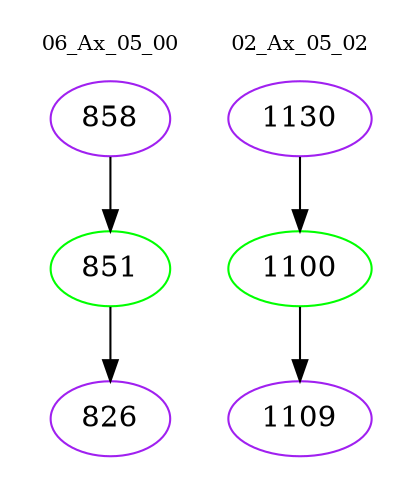 digraph{
subgraph cluster_0 {
color = white
label = "06_Ax_05_00";
fontsize=10;
T0_858 [label="858", color="purple"]
T0_858 -> T0_851 [color="black"]
T0_851 [label="851", color="green"]
T0_851 -> T0_826 [color="black"]
T0_826 [label="826", color="purple"]
}
subgraph cluster_1 {
color = white
label = "02_Ax_05_02";
fontsize=10;
T1_1130 [label="1130", color="purple"]
T1_1130 -> T1_1100 [color="black"]
T1_1100 [label="1100", color="green"]
T1_1100 -> T1_1109 [color="black"]
T1_1109 [label="1109", color="purple"]
}
}
